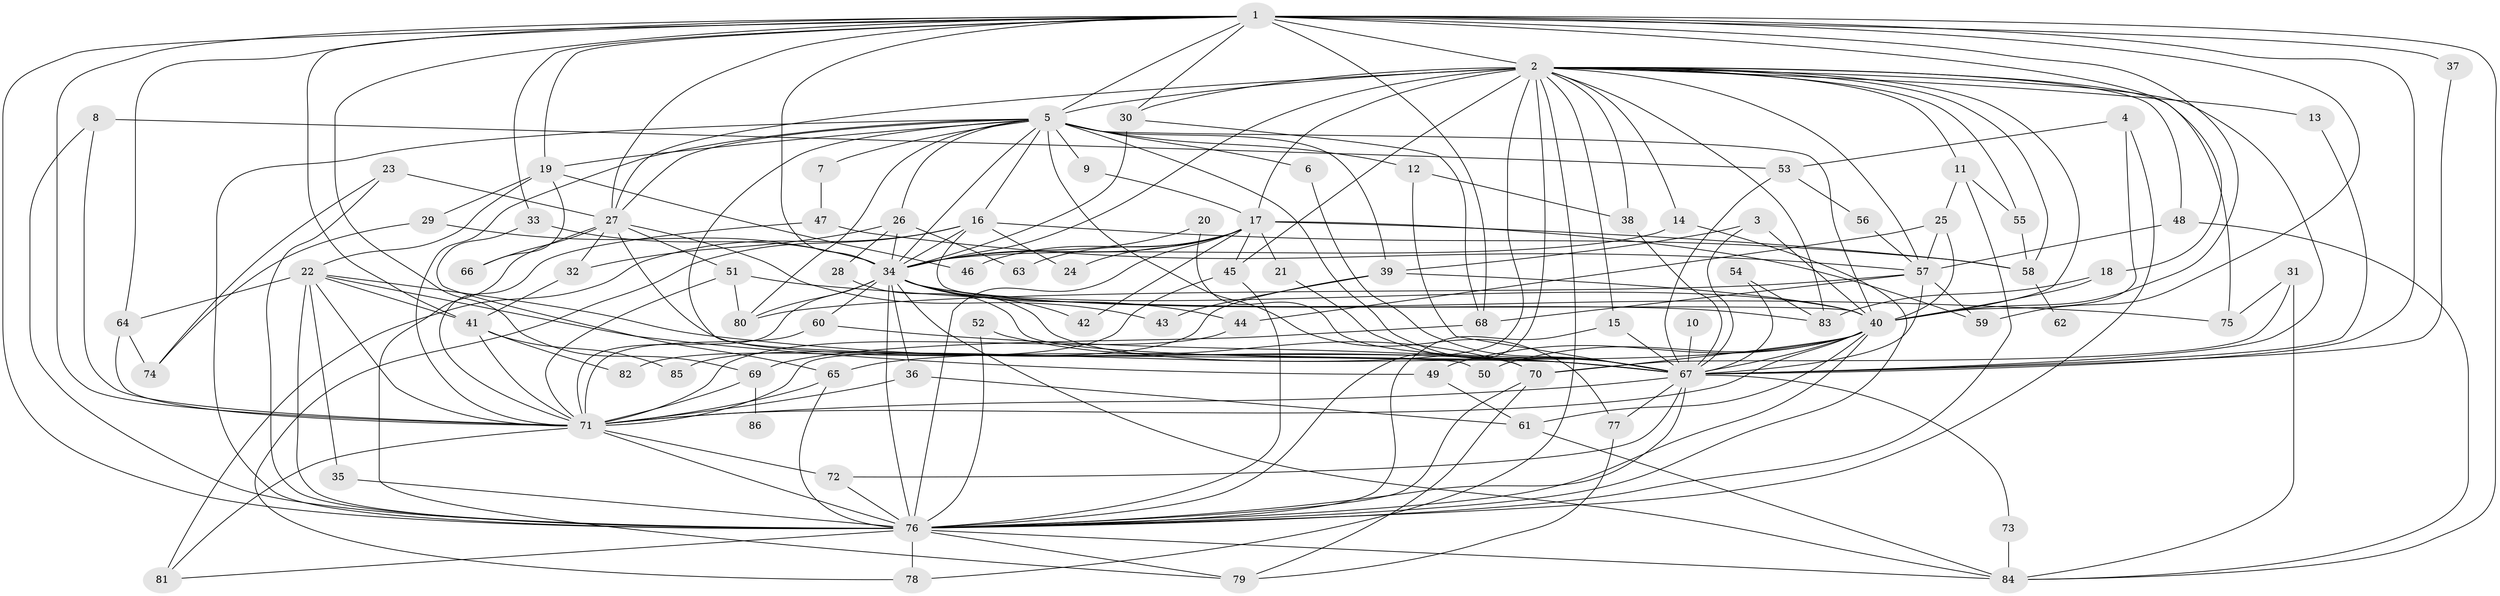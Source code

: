 // original degree distribution, {17: 0.007142857142857143, 16: 0.014285714285714285, 31: 0.007142857142857143, 25: 0.007142857142857143, 18: 0.007142857142857143, 21: 0.007142857142857143, 29: 0.007142857142857143, 27: 0.007142857142857143, 24: 0.007142857142857143, 12: 0.007142857142857143, 3: 0.2785714285714286, 2: 0.4785714285714286, 8: 0.007142857142857143, 5: 0.02857142857142857, 4: 0.07857142857142857, 10: 0.014285714285714285, 7: 0.007142857142857143, 6: 0.02857142857142857}
// Generated by graph-tools (version 1.1) at 2025/36/03/04/25 23:36:35]
// undirected, 86 vertices, 221 edges
graph export_dot {
  node [color=gray90,style=filled];
  1;
  2;
  3;
  4;
  5;
  6;
  7;
  8;
  9;
  10;
  11;
  12;
  13;
  14;
  15;
  16;
  17;
  18;
  19;
  20;
  21;
  22;
  23;
  24;
  25;
  26;
  27;
  28;
  29;
  30;
  31;
  32;
  33;
  34;
  35;
  36;
  37;
  38;
  39;
  40;
  41;
  42;
  43;
  44;
  45;
  46;
  47;
  48;
  49;
  50;
  51;
  52;
  53;
  54;
  55;
  56;
  57;
  58;
  59;
  60;
  61;
  62;
  63;
  64;
  65;
  66;
  67;
  68;
  69;
  70;
  71;
  72;
  73;
  74;
  75;
  76;
  77;
  78;
  79;
  80;
  81;
  82;
  83;
  84;
  85;
  86;
  1 -- 2 [weight=4.0];
  1 -- 5 [weight=2.0];
  1 -- 18 [weight=1.0];
  1 -- 19 [weight=1.0];
  1 -- 27 [weight=1.0];
  1 -- 30 [weight=1.0];
  1 -- 33 [weight=1.0];
  1 -- 34 [weight=2.0];
  1 -- 37 [weight=2.0];
  1 -- 40 [weight=2.0];
  1 -- 41 [weight=1.0];
  1 -- 59 [weight=1.0];
  1 -- 64 [weight=1.0];
  1 -- 67 [weight=3.0];
  1 -- 68 [weight=1.0];
  1 -- 69 [weight=1.0];
  1 -- 71 [weight=2.0];
  1 -- 76 [weight=2.0];
  1 -- 84 [weight=1.0];
  2 -- 5 [weight=3.0];
  2 -- 11 [weight=1.0];
  2 -- 13 [weight=1.0];
  2 -- 14 [weight=1.0];
  2 -- 15 [weight=1.0];
  2 -- 17 [weight=1.0];
  2 -- 27 [weight=1.0];
  2 -- 30 [weight=1.0];
  2 -- 34 [weight=2.0];
  2 -- 38 [weight=1.0];
  2 -- 40 [weight=2.0];
  2 -- 45 [weight=1.0];
  2 -- 48 [weight=1.0];
  2 -- 55 [weight=1.0];
  2 -- 57 [weight=1.0];
  2 -- 58 [weight=1.0];
  2 -- 67 [weight=2.0];
  2 -- 71 [weight=2.0];
  2 -- 75 [weight=1.0];
  2 -- 76 [weight=2.0];
  2 -- 78 [weight=1.0];
  2 -- 83 [weight=1.0];
  3 -- 39 [weight=1.0];
  3 -- 40 [weight=1.0];
  3 -- 67 [weight=1.0];
  4 -- 40 [weight=1.0];
  4 -- 53 [weight=1.0];
  4 -- 76 [weight=1.0];
  5 -- 6 [weight=1.0];
  5 -- 7 [weight=1.0];
  5 -- 9 [weight=1.0];
  5 -- 12 [weight=1.0];
  5 -- 16 [weight=1.0];
  5 -- 19 [weight=1.0];
  5 -- 26 [weight=1.0];
  5 -- 27 [weight=1.0];
  5 -- 34 [weight=1.0];
  5 -- 39 [weight=1.0];
  5 -- 40 [weight=1.0];
  5 -- 50 [weight=1.0];
  5 -- 67 [weight=1.0];
  5 -- 71 [weight=2.0];
  5 -- 76 [weight=1.0];
  5 -- 77 [weight=1.0];
  5 -- 80 [weight=1.0];
  6 -- 67 [weight=1.0];
  7 -- 47 [weight=1.0];
  8 -- 53 [weight=1.0];
  8 -- 71 [weight=1.0];
  8 -- 76 [weight=1.0];
  9 -- 17 [weight=1.0];
  10 -- 67 [weight=2.0];
  11 -- 25 [weight=1.0];
  11 -- 55 [weight=1.0];
  11 -- 76 [weight=1.0];
  12 -- 38 [weight=1.0];
  12 -- 67 [weight=1.0];
  13 -- 67 [weight=1.0];
  14 -- 34 [weight=1.0];
  14 -- 76 [weight=1.0];
  15 -- 67 [weight=1.0];
  15 -- 76 [weight=1.0];
  16 -- 24 [weight=1.0];
  16 -- 34 [weight=1.0];
  16 -- 40 [weight=1.0];
  16 -- 58 [weight=1.0];
  16 -- 78 [weight=1.0];
  16 -- 81 [weight=1.0];
  17 -- 21 [weight=1.0];
  17 -- 24 [weight=1.0];
  17 -- 34 [weight=1.0];
  17 -- 42 [weight=1.0];
  17 -- 45 [weight=1.0];
  17 -- 46 [weight=1.0];
  17 -- 58 [weight=1.0];
  17 -- 59 [weight=1.0];
  17 -- 63 [weight=1.0];
  17 -- 76 [weight=1.0];
  18 -- 40 [weight=1.0];
  18 -- 83 [weight=1.0];
  19 -- 22 [weight=1.0];
  19 -- 29 [weight=1.0];
  19 -- 46 [weight=1.0];
  19 -- 66 [weight=1.0];
  20 -- 34 [weight=1.0];
  20 -- 67 [weight=1.0];
  21 -- 67 [weight=1.0];
  22 -- 35 [weight=1.0];
  22 -- 41 [weight=1.0];
  22 -- 49 [weight=1.0];
  22 -- 64 [weight=1.0];
  22 -- 67 [weight=1.0];
  22 -- 71 [weight=1.0];
  22 -- 76 [weight=1.0];
  23 -- 27 [weight=1.0];
  23 -- 74 [weight=1.0];
  23 -- 76 [weight=1.0];
  25 -- 40 [weight=1.0];
  25 -- 44 [weight=1.0];
  25 -- 57 [weight=1.0];
  26 -- 28 [weight=1.0];
  26 -- 32 [weight=1.0];
  26 -- 34 [weight=1.0];
  26 -- 63 [weight=1.0];
  27 -- 32 [weight=1.0];
  27 -- 43 [weight=1.0];
  27 -- 51 [weight=1.0];
  27 -- 66 [weight=1.0];
  27 -- 70 [weight=1.0];
  27 -- 79 [weight=1.0];
  28 -- 67 [weight=1.0];
  29 -- 34 [weight=1.0];
  29 -- 74 [weight=1.0];
  30 -- 34 [weight=1.0];
  30 -- 68 [weight=1.0];
  31 -- 70 [weight=1.0];
  31 -- 75 [weight=1.0];
  31 -- 84 [weight=1.0];
  32 -- 41 [weight=1.0];
  33 -- 34 [weight=1.0];
  33 -- 65 [weight=1.0];
  34 -- 36 [weight=1.0];
  34 -- 40 [weight=1.0];
  34 -- 42 [weight=1.0];
  34 -- 44 [weight=1.0];
  34 -- 60 [weight=1.0];
  34 -- 67 [weight=1.0];
  34 -- 71 [weight=1.0];
  34 -- 76 [weight=3.0];
  34 -- 80 [weight=1.0];
  34 -- 83 [weight=1.0];
  34 -- 84 [weight=1.0];
  35 -- 76 [weight=1.0];
  36 -- 61 [weight=1.0];
  36 -- 71 [weight=2.0];
  37 -- 67 [weight=1.0];
  38 -- 67 [weight=1.0];
  39 -- 40 [weight=1.0];
  39 -- 43 [weight=1.0];
  39 -- 85 [weight=1.0];
  40 -- 49 [weight=1.0];
  40 -- 50 [weight=1.0];
  40 -- 61 [weight=1.0];
  40 -- 65 [weight=1.0];
  40 -- 67 [weight=1.0];
  40 -- 70 [weight=1.0];
  40 -- 71 [weight=2.0];
  40 -- 76 [weight=1.0];
  41 -- 71 [weight=1.0];
  41 -- 82 [weight=1.0];
  41 -- 85 [weight=1.0];
  44 -- 71 [weight=1.0];
  45 -- 76 [weight=1.0];
  45 -- 82 [weight=1.0];
  47 -- 57 [weight=1.0];
  47 -- 71 [weight=1.0];
  48 -- 57 [weight=1.0];
  48 -- 84 [weight=1.0];
  49 -- 61 [weight=1.0];
  51 -- 71 [weight=1.0];
  51 -- 75 [weight=1.0];
  51 -- 80 [weight=1.0];
  52 -- 70 [weight=1.0];
  52 -- 76 [weight=1.0];
  53 -- 56 [weight=1.0];
  53 -- 67 [weight=1.0];
  54 -- 67 [weight=1.0];
  54 -- 83 [weight=1.0];
  55 -- 58 [weight=1.0];
  56 -- 57 [weight=1.0];
  57 -- 59 [weight=1.0];
  57 -- 67 [weight=1.0];
  57 -- 68 [weight=1.0];
  57 -- 80 [weight=2.0];
  58 -- 62 [weight=2.0];
  60 -- 67 [weight=1.0];
  60 -- 71 [weight=1.0];
  61 -- 84 [weight=1.0];
  64 -- 71 [weight=1.0];
  64 -- 74 [weight=1.0];
  65 -- 71 [weight=1.0];
  65 -- 76 [weight=1.0];
  67 -- 71 [weight=1.0];
  67 -- 72 [weight=1.0];
  67 -- 73 [weight=1.0];
  67 -- 76 [weight=1.0];
  67 -- 77 [weight=1.0];
  68 -- 69 [weight=1.0];
  69 -- 71 [weight=1.0];
  69 -- 86 [weight=2.0];
  70 -- 76 [weight=1.0];
  70 -- 79 [weight=1.0];
  71 -- 72 [weight=1.0];
  71 -- 76 [weight=1.0];
  71 -- 81 [weight=1.0];
  72 -- 76 [weight=1.0];
  73 -- 84 [weight=1.0];
  76 -- 78 [weight=1.0];
  76 -- 79 [weight=1.0];
  76 -- 81 [weight=1.0];
  76 -- 84 [weight=1.0];
  77 -- 79 [weight=1.0];
}

